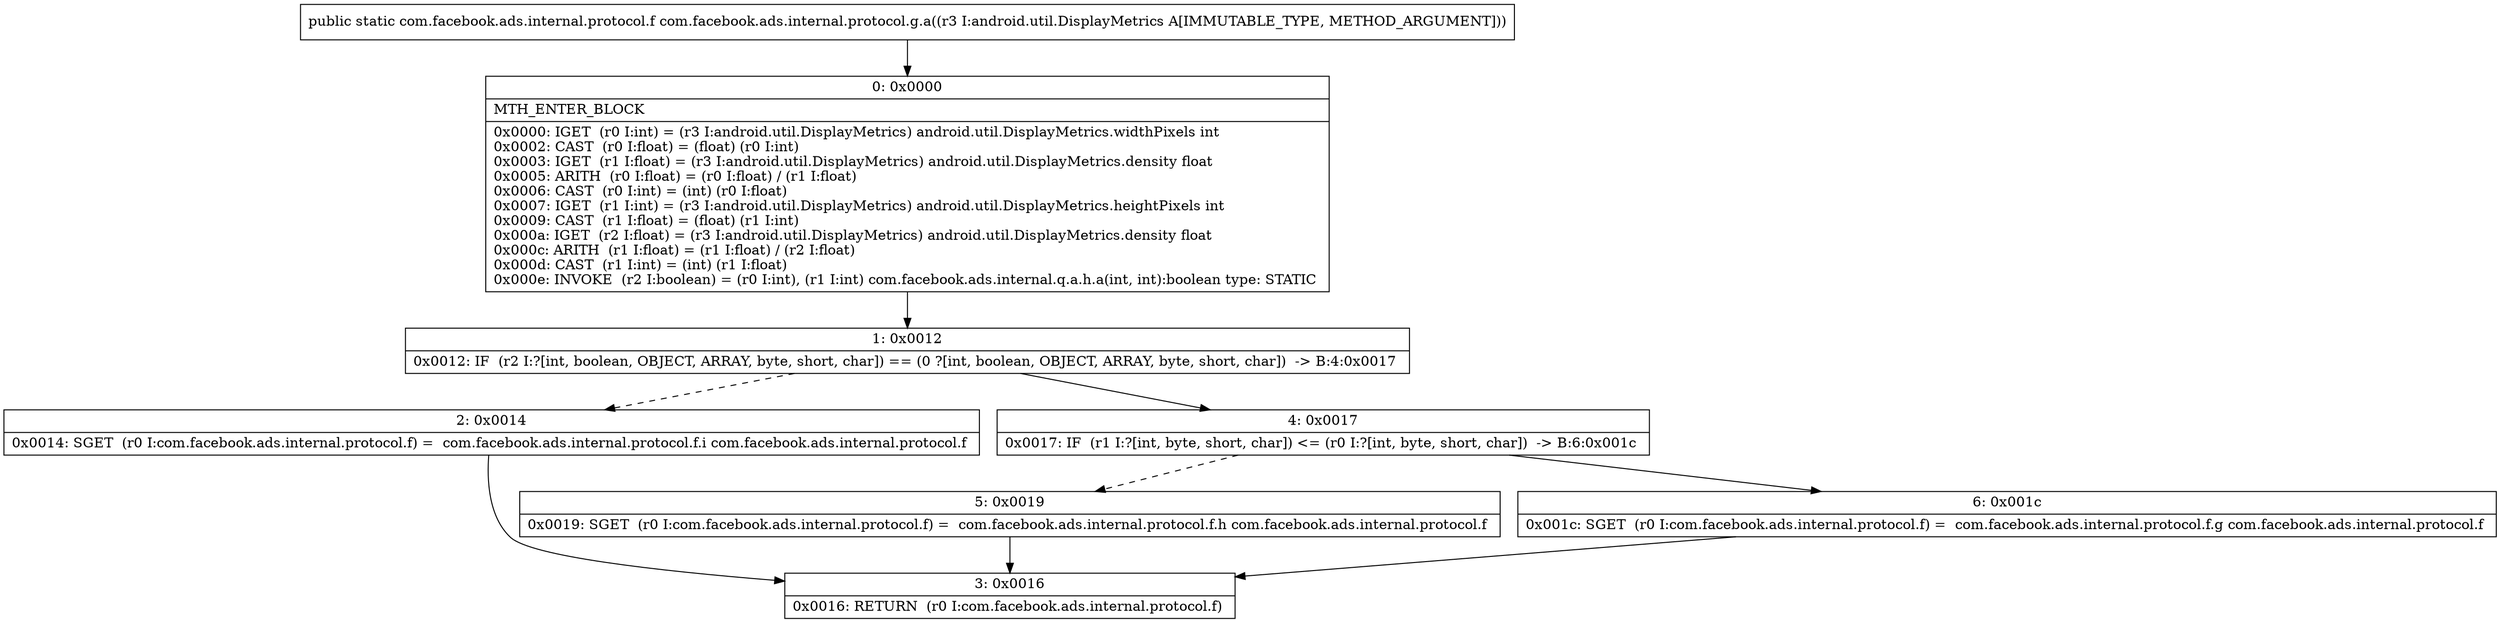 digraph "CFG forcom.facebook.ads.internal.protocol.g.a(Landroid\/util\/DisplayMetrics;)Lcom\/facebook\/ads\/internal\/protocol\/f;" {
Node_0 [shape=record,label="{0\:\ 0x0000|MTH_ENTER_BLOCK\l|0x0000: IGET  (r0 I:int) = (r3 I:android.util.DisplayMetrics) android.util.DisplayMetrics.widthPixels int \l0x0002: CAST  (r0 I:float) = (float) (r0 I:int) \l0x0003: IGET  (r1 I:float) = (r3 I:android.util.DisplayMetrics) android.util.DisplayMetrics.density float \l0x0005: ARITH  (r0 I:float) = (r0 I:float) \/ (r1 I:float) \l0x0006: CAST  (r0 I:int) = (int) (r0 I:float) \l0x0007: IGET  (r1 I:int) = (r3 I:android.util.DisplayMetrics) android.util.DisplayMetrics.heightPixels int \l0x0009: CAST  (r1 I:float) = (float) (r1 I:int) \l0x000a: IGET  (r2 I:float) = (r3 I:android.util.DisplayMetrics) android.util.DisplayMetrics.density float \l0x000c: ARITH  (r1 I:float) = (r1 I:float) \/ (r2 I:float) \l0x000d: CAST  (r1 I:int) = (int) (r1 I:float) \l0x000e: INVOKE  (r2 I:boolean) = (r0 I:int), (r1 I:int) com.facebook.ads.internal.q.a.h.a(int, int):boolean type: STATIC \l}"];
Node_1 [shape=record,label="{1\:\ 0x0012|0x0012: IF  (r2 I:?[int, boolean, OBJECT, ARRAY, byte, short, char]) == (0 ?[int, boolean, OBJECT, ARRAY, byte, short, char])  \-\> B:4:0x0017 \l}"];
Node_2 [shape=record,label="{2\:\ 0x0014|0x0014: SGET  (r0 I:com.facebook.ads.internal.protocol.f) =  com.facebook.ads.internal.protocol.f.i com.facebook.ads.internal.protocol.f \l}"];
Node_3 [shape=record,label="{3\:\ 0x0016|0x0016: RETURN  (r0 I:com.facebook.ads.internal.protocol.f) \l}"];
Node_4 [shape=record,label="{4\:\ 0x0017|0x0017: IF  (r1 I:?[int, byte, short, char]) \<= (r0 I:?[int, byte, short, char])  \-\> B:6:0x001c \l}"];
Node_5 [shape=record,label="{5\:\ 0x0019|0x0019: SGET  (r0 I:com.facebook.ads.internal.protocol.f) =  com.facebook.ads.internal.protocol.f.h com.facebook.ads.internal.protocol.f \l}"];
Node_6 [shape=record,label="{6\:\ 0x001c|0x001c: SGET  (r0 I:com.facebook.ads.internal.protocol.f) =  com.facebook.ads.internal.protocol.f.g com.facebook.ads.internal.protocol.f \l}"];
MethodNode[shape=record,label="{public static com.facebook.ads.internal.protocol.f com.facebook.ads.internal.protocol.g.a((r3 I:android.util.DisplayMetrics A[IMMUTABLE_TYPE, METHOD_ARGUMENT])) }"];
MethodNode -> Node_0;
Node_0 -> Node_1;
Node_1 -> Node_2[style=dashed];
Node_1 -> Node_4;
Node_2 -> Node_3;
Node_4 -> Node_5[style=dashed];
Node_4 -> Node_6;
Node_5 -> Node_3;
Node_6 -> Node_3;
}

